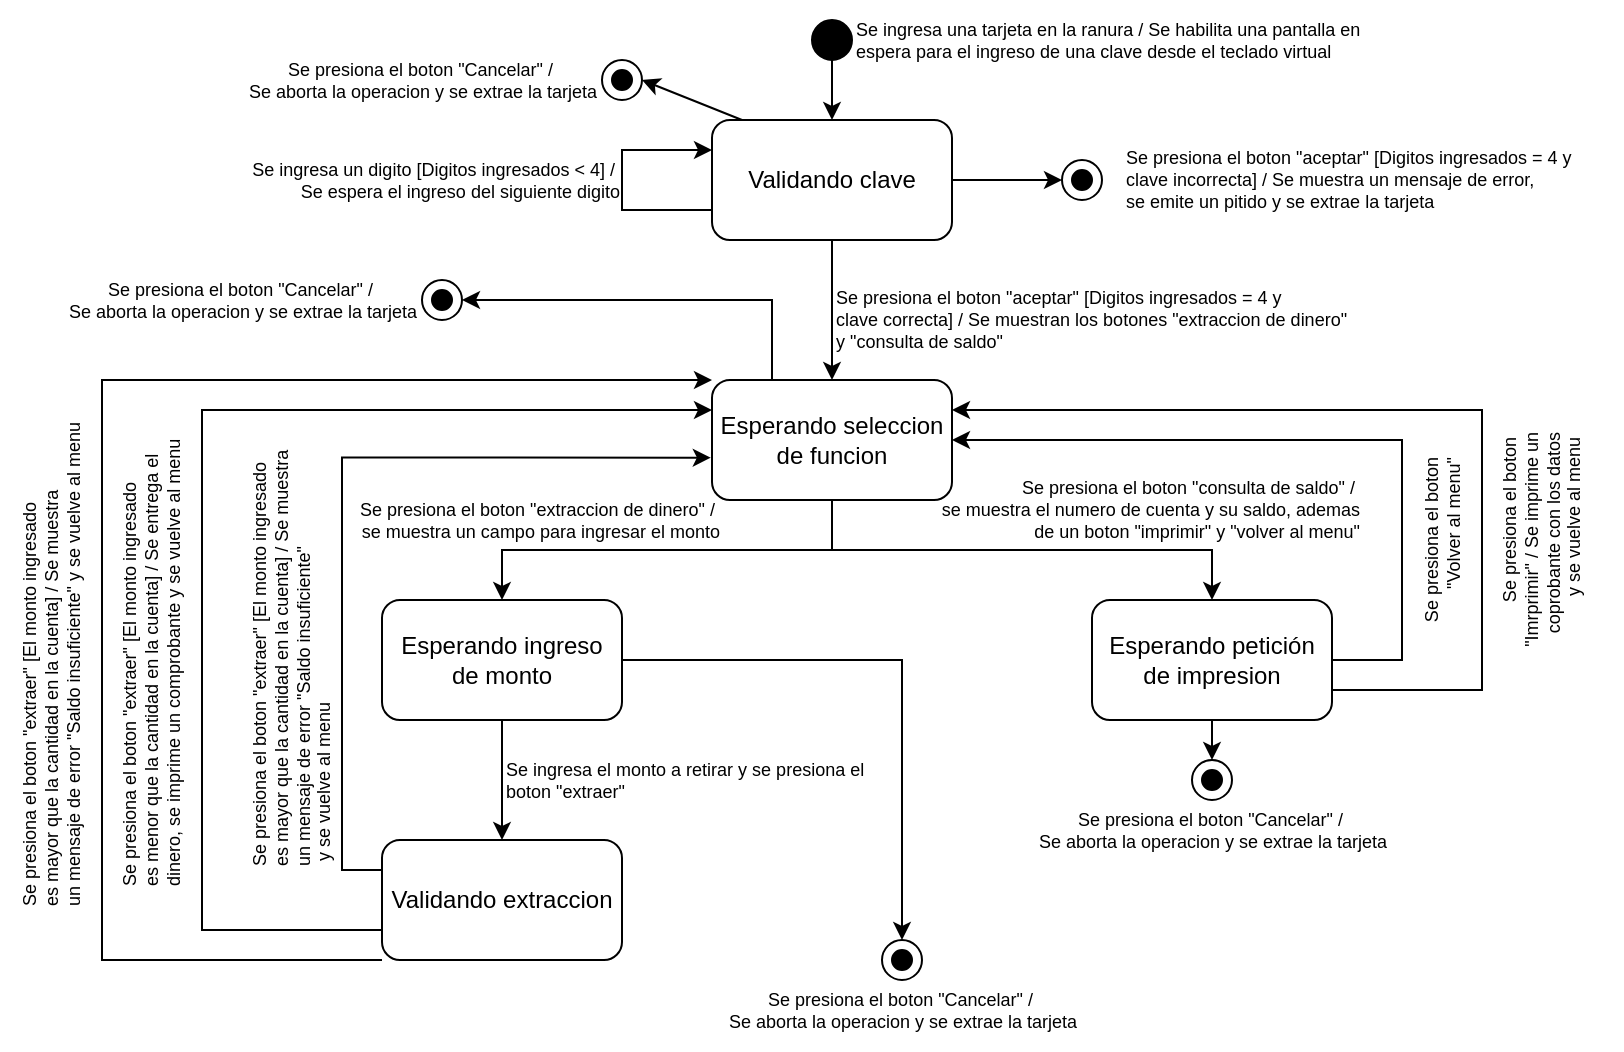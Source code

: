<mxfile version="24.8.3">
  <diagram name="Page-1" id="i7q7fLjkgupq8SxwGajX">
    <mxGraphModel dx="1271" dy="819" grid="1" gridSize="10" guides="1" tooltips="1" connect="1" arrows="1" fold="1" page="1" pageScale="1" pageWidth="850" pageHeight="1100" math="0" shadow="0">
      <root>
        <mxCell id="0" />
        <mxCell id="1" parent="0" />
        <mxCell id="w8WAmHKSt3YxrzcGMaqg-9" value="" style="edgeStyle=orthogonalEdgeStyle;rounded=0;orthogonalLoop=1;jettySize=auto;html=1;" edge="1" parent="1" source="w8WAmHKSt3YxrzcGMaqg-2" target="w8WAmHKSt3YxrzcGMaqg-8">
          <mxGeometry relative="1" as="geometry" />
        </mxCell>
        <mxCell id="w8WAmHKSt3YxrzcGMaqg-14" value="" style="edgeStyle=orthogonalEdgeStyle;rounded=0;orthogonalLoop=1;jettySize=auto;html=1;entryX=0;entryY=0.5;entryDx=0;entryDy=0;" edge="1" parent="1" source="w8WAmHKSt3YxrzcGMaqg-2" target="w8WAmHKSt3YxrzcGMaqg-12">
          <mxGeometry relative="1" as="geometry" />
        </mxCell>
        <mxCell id="w8WAmHKSt3YxrzcGMaqg-2" value="Validando clave" style="rounded=1;whiteSpace=wrap;html=1;" vertex="1" parent="1">
          <mxGeometry x="365" y="160" width="120" height="60" as="geometry" />
        </mxCell>
        <mxCell id="w8WAmHKSt3YxrzcGMaqg-4" value="" style="edgeStyle=orthogonalEdgeStyle;rounded=0;orthogonalLoop=1;jettySize=auto;html=1;" edge="1" parent="1" source="w8WAmHKSt3YxrzcGMaqg-3" target="w8WAmHKSt3YxrzcGMaqg-2">
          <mxGeometry relative="1" as="geometry" />
        </mxCell>
        <mxCell id="w8WAmHKSt3YxrzcGMaqg-3" value="" style="ellipse;whiteSpace=wrap;html=1;aspect=fixed;fillColor=#000000;" vertex="1" parent="1">
          <mxGeometry x="415" y="110" width="20" height="20" as="geometry" />
        </mxCell>
        <mxCell id="w8WAmHKSt3YxrzcGMaqg-5" value="Se ingresa una tarjeta en la ranura / Se habilita una pantalla en&lt;div style=&quot;font-size: 9px;&quot;&gt;espera para el ingreso de una clave desde el teclado virtual&lt;/div&gt;" style="text;html=1;align=left;verticalAlign=middle;resizable=0;points=[];autosize=1;strokeColor=none;fillColor=none;fontSize=9;" vertex="1" parent="1">
          <mxGeometry x="435" y="100" width="280" height="40" as="geometry" />
        </mxCell>
        <mxCell id="w8WAmHKSt3YxrzcGMaqg-6" value="" style="endArrow=classic;html=1;rounded=0;exitX=0;exitY=0.75;exitDx=0;exitDy=0;entryX=0;entryY=0.25;entryDx=0;entryDy=0;" edge="1" parent="1" source="w8WAmHKSt3YxrzcGMaqg-2" target="w8WAmHKSt3YxrzcGMaqg-2">
          <mxGeometry width="50" height="50" relative="1" as="geometry">
            <mxPoint x="350" y="220" as="sourcePoint" />
            <mxPoint x="365" y="170" as="targetPoint" />
            <Array as="points">
              <mxPoint x="320" y="205" />
              <mxPoint x="320" y="175" />
            </Array>
          </mxGeometry>
        </mxCell>
        <mxCell id="w8WAmHKSt3YxrzcGMaqg-7" value="Se ingresa un digito [Digitos ingresados &amp;lt; 4] /&amp;nbsp;&lt;div&gt;Se espera el ingreso&amp;nbsp;&lt;span style=&quot;background-color: initial;&quot;&gt;del siguiente digito&lt;/span&gt;&lt;/div&gt;" style="text;html=1;align=right;verticalAlign=middle;resizable=0;points=[];autosize=1;strokeColor=none;fillColor=none;fontSize=9;" vertex="1" parent="1">
          <mxGeometry x="110" y="170" width="210" height="40" as="geometry" />
        </mxCell>
        <mxCell id="w8WAmHKSt3YxrzcGMaqg-18" value="" style="edgeStyle=orthogonalEdgeStyle;rounded=0;orthogonalLoop=1;jettySize=auto;html=1;entryX=0.5;entryY=0;entryDx=0;entryDy=0;exitX=0.5;exitY=1;exitDx=0;exitDy=0;" edge="1" parent="1" source="w8WAmHKSt3YxrzcGMaqg-8" target="w8WAmHKSt3YxrzcGMaqg-16">
          <mxGeometry relative="1" as="geometry">
            <mxPoint x="425" y="420" as="targetPoint" />
          </mxGeometry>
        </mxCell>
        <mxCell id="w8WAmHKSt3YxrzcGMaqg-8" value="Esperando seleccion de funcion" style="rounded=1;whiteSpace=wrap;html=1;" vertex="1" parent="1">
          <mxGeometry x="365" y="290" width="120" height="60" as="geometry" />
        </mxCell>
        <mxCell id="w8WAmHKSt3YxrzcGMaqg-10" value="Se presiona el boton &quot;aceptar&quot; [Digitos ingresados = 4 y&lt;div&gt;clave correcta] / Se muestran los botones &quot;extraccion de dinero&quot;&lt;/div&gt;&lt;div&gt;y &quot;consulta de saldo&quot;&lt;/div&gt;" style="text;html=1;align=left;verticalAlign=middle;resizable=0;points=[];autosize=1;strokeColor=none;fillColor=none;fontSize=9;" vertex="1" parent="1">
          <mxGeometry x="425" y="235" width="280" height="50" as="geometry" />
        </mxCell>
        <mxCell id="w8WAmHKSt3YxrzcGMaqg-12" value="" style="ellipse;whiteSpace=wrap;html=1;aspect=fixed;fillColor=#ffffff;" vertex="1" parent="1">
          <mxGeometry x="540" y="180" width="20" height="20" as="geometry" />
        </mxCell>
        <mxCell id="w8WAmHKSt3YxrzcGMaqg-11" value="" style="ellipse;whiteSpace=wrap;html=1;aspect=fixed;fillColor=#000000;" vertex="1" parent="1">
          <mxGeometry x="545" y="185" width="10" height="10" as="geometry" />
        </mxCell>
        <mxCell id="w8WAmHKSt3YxrzcGMaqg-15" value="Se presiona el boton &quot;aceptar&quot; [Digitos ingresados = 4 y&lt;div&gt;clave incorrecta] / Se muestra un mensaje de error,&amp;nbsp;&lt;/div&gt;&lt;div&gt;se emite un pitido y&lt;span style=&quot;background-color: initial;&quot;&gt;&amp;nbsp;se extrae la tarjeta&lt;/span&gt;&lt;/div&gt;" style="text;html=1;align=left;verticalAlign=middle;resizable=0;points=[];autosize=1;strokeColor=none;fillColor=none;fontSize=9;" vertex="1" parent="1">
          <mxGeometry x="570" y="165" width="250" height="50" as="geometry" />
        </mxCell>
        <mxCell id="w8WAmHKSt3YxrzcGMaqg-23" value="" style="edgeStyle=orthogonalEdgeStyle;rounded=0;orthogonalLoop=1;jettySize=auto;html=1;" edge="1" parent="1" source="w8WAmHKSt3YxrzcGMaqg-16" target="w8WAmHKSt3YxrzcGMaqg-22">
          <mxGeometry relative="1" as="geometry" />
        </mxCell>
        <mxCell id="w8WAmHKSt3YxrzcGMaqg-16" value="Esperando ingreso&lt;div&gt;de monto&lt;/div&gt;" style="rounded=1;whiteSpace=wrap;html=1;" vertex="1" parent="1">
          <mxGeometry x="200" y="400" width="120" height="60" as="geometry" />
        </mxCell>
        <mxCell id="w8WAmHKSt3YxrzcGMaqg-20" value="Se presiona el boton &quot;extraccion de dinero&quot; /&amp;nbsp;&lt;div&gt;se muestra un campo para ingresar el monto&lt;/div&gt;" style="text;html=1;align=right;verticalAlign=middle;resizable=0;points=[];autosize=1;strokeColor=none;fillColor=none;fontSize=9;" vertex="1" parent="1">
          <mxGeometry x="170" y="340" width="200" height="40" as="geometry" />
        </mxCell>
        <mxCell id="w8WAmHKSt3YxrzcGMaqg-22" value="Validando extraccion" style="rounded=1;whiteSpace=wrap;html=1;" vertex="1" parent="1">
          <mxGeometry x="200" y="520" width="120" height="60" as="geometry" />
        </mxCell>
        <mxCell id="w8WAmHKSt3YxrzcGMaqg-24" value="Se ingresa el monto a retirar y se presiona el&lt;div&gt;boton &quot;extraer&quot;&lt;/div&gt;" style="text;html=1;align=left;verticalAlign=middle;resizable=0;points=[];autosize=1;strokeColor=none;fillColor=none;fontSize=9;" vertex="1" parent="1">
          <mxGeometry x="260" y="470" width="200" height="40" as="geometry" />
        </mxCell>
        <mxCell id="w8WAmHKSt3YxrzcGMaqg-27" style="edgeStyle=orthogonalEdgeStyle;rounded=0;orthogonalLoop=1;jettySize=auto;html=1;exitX=0;exitY=0.25;exitDx=0;exitDy=0;entryX=-0.005;entryY=0.647;entryDx=0;entryDy=0;entryPerimeter=0;" edge="1" parent="1" source="w8WAmHKSt3YxrzcGMaqg-22" target="w8WAmHKSt3YxrzcGMaqg-8">
          <mxGeometry relative="1" as="geometry" />
        </mxCell>
        <mxCell id="w8WAmHKSt3YxrzcGMaqg-30" value="Se presiona el boton &quot;extraer&quot; [El monto ingresado&lt;div&gt;es mayor que la cantidad en la cuenta] / Se muestra&lt;/div&gt;&lt;div&gt;un mensaje de error &quot;Saldo insuficiente&lt;span style=&quot;background-color: initial;&quot;&gt;&quot;&lt;/span&gt;&lt;/div&gt;&lt;div&gt;&lt;span style=&quot;background-color: initial;&quot;&gt;&amp;nbsp;y se vuelve al menu&lt;/span&gt;&lt;/div&gt;" style="text;html=1;align=left;verticalAlign=middle;resizable=0;points=[];autosize=1;strokeColor=none;fillColor=none;fontSize=9;rotation=-90;" vertex="1" parent="1">
          <mxGeometry x="40" y="390" width="230" height="60" as="geometry" />
        </mxCell>
        <mxCell id="w8WAmHKSt3YxrzcGMaqg-31" value="Se presiona el boton &quot;extraer&quot; [El monto ingresado&lt;div&gt;es menor que la cantidad en la cuenta] / Se entrega el&amp;nbsp;&lt;/div&gt;&lt;div&gt;dinero, se imprime un comprobante y se vuelve al menu&lt;/div&gt;" style="text;html=1;align=left;verticalAlign=middle;resizable=0;points=[];autosize=1;strokeColor=none;fillColor=none;fontSize=9;rotation=-90;" vertex="1" parent="1">
          <mxGeometry x="-40" y="395" width="250" height="50" as="geometry" />
        </mxCell>
        <mxCell id="w8WAmHKSt3YxrzcGMaqg-32" value="" style="endArrow=classic;html=1;rounded=0;exitX=0;exitY=0.75;exitDx=0;exitDy=0;entryX=0;entryY=0.25;entryDx=0;entryDy=0;" edge="1" parent="1" source="w8WAmHKSt3YxrzcGMaqg-22" target="w8WAmHKSt3YxrzcGMaqg-8">
          <mxGeometry width="50" height="50" relative="1" as="geometry">
            <mxPoint x="170" y="450" as="sourcePoint" />
            <mxPoint x="220" y="400" as="targetPoint" />
            <Array as="points">
              <mxPoint x="110" y="565" />
              <mxPoint x="110" y="305" />
            </Array>
          </mxGeometry>
        </mxCell>
        <mxCell id="w8WAmHKSt3YxrzcGMaqg-40" style="edgeStyle=orthogonalEdgeStyle;rounded=0;orthogonalLoop=1;jettySize=auto;html=1;exitX=1;exitY=0.75;exitDx=0;exitDy=0;entryX=1;entryY=0.25;entryDx=0;entryDy=0;" edge="1" parent="1" source="w8WAmHKSt3YxrzcGMaqg-33" target="w8WAmHKSt3YxrzcGMaqg-8">
          <mxGeometry relative="1" as="geometry">
            <Array as="points">
              <mxPoint x="750" y="445" />
              <mxPoint x="750" y="305" />
            </Array>
          </mxGeometry>
        </mxCell>
        <mxCell id="w8WAmHKSt3YxrzcGMaqg-33" value="Esperando petición de impresion" style="rounded=1;whiteSpace=wrap;html=1;" vertex="1" parent="1">
          <mxGeometry x="555" y="400" width="120" height="60" as="geometry" />
        </mxCell>
        <mxCell id="w8WAmHKSt3YxrzcGMaqg-34" value="" style="edgeStyle=orthogonalEdgeStyle;rounded=0;orthogonalLoop=1;jettySize=auto;html=1;entryX=0.5;entryY=0;entryDx=0;entryDy=0;exitX=0.5;exitY=1;exitDx=0;exitDy=0;" edge="1" parent="1" source="w8WAmHKSt3YxrzcGMaqg-8" target="w8WAmHKSt3YxrzcGMaqg-33">
          <mxGeometry relative="1" as="geometry">
            <mxPoint x="525" y="420" as="sourcePoint" />
            <mxPoint x="360" y="470" as="targetPoint" />
          </mxGeometry>
        </mxCell>
        <mxCell id="w8WAmHKSt3YxrzcGMaqg-35" value="Se presiona el boton &quot;consulta de saldo&quot; /&amp;nbsp;&lt;div&gt;se muestra el numero de cuenta y su saldo, ademas&lt;/div&gt;&lt;div&gt;de un boton &quot;imprimir&quot; y &quot;volver al menu&quot;&lt;/div&gt;" style="text;html=1;align=right;verticalAlign=middle;resizable=0;points=[];autosize=1;strokeColor=none;fillColor=none;fontSize=9;" vertex="1" parent="1">
          <mxGeometry x="460" y="330" width="230" height="50" as="geometry" />
        </mxCell>
        <mxCell id="w8WAmHKSt3YxrzcGMaqg-36" value="Se presiona el boton &quot;extraer&quot; [El monto ingresado&lt;div&gt;es mayor que la cantidad en la cuenta] / Se muestra&lt;/div&gt;&lt;div&gt;un mensaje de error &quot;Saldo insuficiente&lt;span style=&quot;background-color: initial;&quot;&gt;&quot; y se vuelve al menu&lt;/span&gt;&lt;/div&gt;" style="text;html=1;align=left;verticalAlign=middle;resizable=0;points=[];autosize=1;strokeColor=none;fillColor=none;fontSize=9;rotation=-90;" vertex="1" parent="1">
          <mxGeometry x="-100" y="395" width="270" height="50" as="geometry" />
        </mxCell>
        <mxCell id="w8WAmHKSt3YxrzcGMaqg-37" value="" style="endArrow=classic;html=1;rounded=0;exitX=0;exitY=1;exitDx=0;exitDy=0;entryX=0;entryY=0;entryDx=0;entryDy=0;" edge="1" parent="1" source="w8WAmHKSt3YxrzcGMaqg-22" target="w8WAmHKSt3YxrzcGMaqg-8">
          <mxGeometry width="50" height="50" relative="1" as="geometry">
            <mxPoint x="260" y="480" as="sourcePoint" />
            <mxPoint x="310" y="430" as="targetPoint" />
            <Array as="points">
              <mxPoint x="60" y="580" />
              <mxPoint x="60" y="290" />
            </Array>
          </mxGeometry>
        </mxCell>
        <mxCell id="w8WAmHKSt3YxrzcGMaqg-38" value="" style="endArrow=classic;html=1;rounded=0;exitX=1;exitY=0.5;exitDx=0;exitDy=0;entryX=1;entryY=0.5;entryDx=0;entryDy=0;" edge="1" parent="1" source="w8WAmHKSt3YxrzcGMaqg-33" target="w8WAmHKSt3YxrzcGMaqg-8">
          <mxGeometry width="50" height="50" relative="1" as="geometry">
            <mxPoint x="710" y="320" as="sourcePoint" />
            <mxPoint x="760" y="270" as="targetPoint" />
            <Array as="points">
              <mxPoint x="710" y="430" />
              <mxPoint x="710" y="320" />
            </Array>
          </mxGeometry>
        </mxCell>
        <mxCell id="w8WAmHKSt3YxrzcGMaqg-39" value="Se presiona el boton&amp;nbsp;&lt;div&gt;&quot;Volver al menu&quot;&amp;nbsp;&lt;/div&gt;" style="text;html=1;align=right;verticalAlign=middle;resizable=0;points=[];autosize=1;strokeColor=none;fillColor=none;fontSize=9;rotation=-90;" vertex="1" parent="1">
          <mxGeometry x="675" y="360" width="110" height="40" as="geometry" />
        </mxCell>
        <mxCell id="w8WAmHKSt3YxrzcGMaqg-41" value="Se presiona el boton&amp;nbsp;&lt;div&gt;&quot;Imrprimir&quot; / Se imprime un&lt;/div&gt;&lt;div&gt;coprobante con los datos&lt;/div&gt;&lt;div&gt;y se vuelve al menu&amp;nbsp;&lt;/div&gt;" style="text;html=1;align=right;verticalAlign=middle;resizable=0;points=[];autosize=1;strokeColor=none;fillColor=none;fontSize=9;rotation=-90;" vertex="1" parent="1">
          <mxGeometry x="715" y="350" width="130" height="60" as="geometry" />
        </mxCell>
        <mxCell id="w8WAmHKSt3YxrzcGMaqg-45" value="" style="ellipse;whiteSpace=wrap;html=1;aspect=fixed;fillColor=#ffffff;" vertex="1" parent="1">
          <mxGeometry x="605" y="480" width="20" height="20" as="geometry" />
        </mxCell>
        <mxCell id="w8WAmHKSt3YxrzcGMaqg-46" value="" style="ellipse;whiteSpace=wrap;html=1;aspect=fixed;fillColor=#000000;" vertex="1" parent="1">
          <mxGeometry x="610" y="485" width="10" height="10" as="geometry" />
        </mxCell>
        <mxCell id="w8WAmHKSt3YxrzcGMaqg-47" value="Se presiona el boton &quot;Cancelar&quot; /&amp;nbsp;&lt;div&gt;Se aborta la operacion y se extrae la tarjeta&lt;/div&gt;" style="text;html=1;align=center;verticalAlign=middle;resizable=0;points=[];autosize=1;strokeColor=none;fillColor=none;fontSize=9;" vertex="1" parent="1">
          <mxGeometry x="515" y="495" width="200" height="40" as="geometry" />
        </mxCell>
        <mxCell id="w8WAmHKSt3YxrzcGMaqg-48" value="" style="endArrow=classic;html=1;rounded=0;exitX=0.5;exitY=1;exitDx=0;exitDy=0;entryX=0.5;entryY=0;entryDx=0;entryDy=0;" edge="1" parent="1" source="w8WAmHKSt3YxrzcGMaqg-33" target="w8WAmHKSt3YxrzcGMaqg-45">
          <mxGeometry width="50" height="50" relative="1" as="geometry">
            <mxPoint x="670" y="440" as="sourcePoint" />
            <mxPoint x="720" y="390" as="targetPoint" />
          </mxGeometry>
        </mxCell>
        <mxCell id="w8WAmHKSt3YxrzcGMaqg-50" value="" style="ellipse;whiteSpace=wrap;html=1;aspect=fixed;fillColor=#ffffff;" vertex="1" parent="1">
          <mxGeometry x="450" y="570" width="20" height="20" as="geometry" />
        </mxCell>
        <mxCell id="w8WAmHKSt3YxrzcGMaqg-51" value="" style="ellipse;whiteSpace=wrap;html=1;aspect=fixed;fillColor=#000000;" vertex="1" parent="1">
          <mxGeometry x="455" y="575" width="10" height="10" as="geometry" />
        </mxCell>
        <mxCell id="w8WAmHKSt3YxrzcGMaqg-52" value="Se presiona el boton &quot;Cancelar&quot; /&amp;nbsp;&lt;div&gt;Se aborta la operacion y se extrae la tarjeta&lt;/div&gt;" style="text;html=1;align=center;verticalAlign=middle;resizable=0;points=[];autosize=1;strokeColor=none;fillColor=none;fontSize=9;" vertex="1" parent="1">
          <mxGeometry x="360" y="585" width="200" height="40" as="geometry" />
        </mxCell>
        <mxCell id="w8WAmHKSt3YxrzcGMaqg-53" value="" style="endArrow=classic;html=1;rounded=0;exitX=1;exitY=0.5;exitDx=0;exitDy=0;entryX=0.5;entryY=0;entryDx=0;entryDy=0;" edge="1" parent="1" source="w8WAmHKSt3YxrzcGMaqg-16" target="w8WAmHKSt3YxrzcGMaqg-50">
          <mxGeometry width="50" height="50" relative="1" as="geometry">
            <mxPoint x="390" y="480" as="sourcePoint" />
            <mxPoint x="440" y="430" as="targetPoint" />
            <Array as="points">
              <mxPoint x="460" y="430" />
            </Array>
          </mxGeometry>
        </mxCell>
        <mxCell id="w8WAmHKSt3YxrzcGMaqg-54" value="" style="ellipse;whiteSpace=wrap;html=1;aspect=fixed;fillColor=#ffffff;" vertex="1" parent="1">
          <mxGeometry x="220" y="240" width="20" height="20" as="geometry" />
        </mxCell>
        <mxCell id="w8WAmHKSt3YxrzcGMaqg-55" value="" style="ellipse;whiteSpace=wrap;html=1;aspect=fixed;fillColor=#000000;" vertex="1" parent="1">
          <mxGeometry x="225" y="245" width="10" height="10" as="geometry" />
        </mxCell>
        <mxCell id="w8WAmHKSt3YxrzcGMaqg-56" value="Se presiona el boton &quot;Cancelar&quot; /&amp;nbsp;&lt;div&gt;Se aborta la operacion y se extrae la tarjeta&lt;/div&gt;" style="text;html=1;align=center;verticalAlign=middle;resizable=0;points=[];autosize=1;strokeColor=none;fillColor=none;fontSize=9;" vertex="1" parent="1">
          <mxGeometry x="30" y="230" width="200" height="40" as="geometry" />
        </mxCell>
        <mxCell id="w8WAmHKSt3YxrzcGMaqg-57" value="" style="endArrow=classic;html=1;rounded=0;exitX=0.25;exitY=0;exitDx=0;exitDy=0;entryX=1;entryY=0.5;entryDx=0;entryDy=0;" edge="1" parent="1" source="w8WAmHKSt3YxrzcGMaqg-8" target="w8WAmHKSt3YxrzcGMaqg-54">
          <mxGeometry width="50" height="50" relative="1" as="geometry">
            <mxPoint x="370" y="360" as="sourcePoint" />
            <mxPoint x="420" y="310" as="targetPoint" />
            <Array as="points">
              <mxPoint x="395" y="250" />
            </Array>
          </mxGeometry>
        </mxCell>
        <mxCell id="w8WAmHKSt3YxrzcGMaqg-60" value="" style="ellipse;whiteSpace=wrap;html=1;aspect=fixed;fillColor=#ffffff;" vertex="1" parent="1">
          <mxGeometry x="310" y="130" width="20" height="20" as="geometry" />
        </mxCell>
        <mxCell id="w8WAmHKSt3YxrzcGMaqg-61" value="" style="ellipse;whiteSpace=wrap;html=1;aspect=fixed;fillColor=#000000;" vertex="1" parent="1">
          <mxGeometry x="315" y="135" width="10" height="10" as="geometry" />
        </mxCell>
        <mxCell id="w8WAmHKSt3YxrzcGMaqg-62" value="Se presiona el boton &quot;Cancelar&quot; /&amp;nbsp;&lt;div&gt;Se aborta la operacion y se extrae la tarjeta&lt;/div&gt;" style="text;html=1;align=center;verticalAlign=middle;resizable=0;points=[];autosize=1;strokeColor=none;fillColor=none;fontSize=9;" vertex="1" parent="1">
          <mxGeometry x="120" y="120" width="200" height="40" as="geometry" />
        </mxCell>
        <mxCell id="w8WAmHKSt3YxrzcGMaqg-63" value="" style="endArrow=classic;html=1;rounded=0;entryX=1;entryY=0.5;entryDx=0;entryDy=0;" edge="1" parent="1" target="w8WAmHKSt3YxrzcGMaqg-60">
          <mxGeometry width="50" height="50" relative="1" as="geometry">
            <mxPoint x="380" y="160" as="sourcePoint" />
            <mxPoint x="360" y="220" as="targetPoint" />
          </mxGeometry>
        </mxCell>
      </root>
    </mxGraphModel>
  </diagram>
</mxfile>
